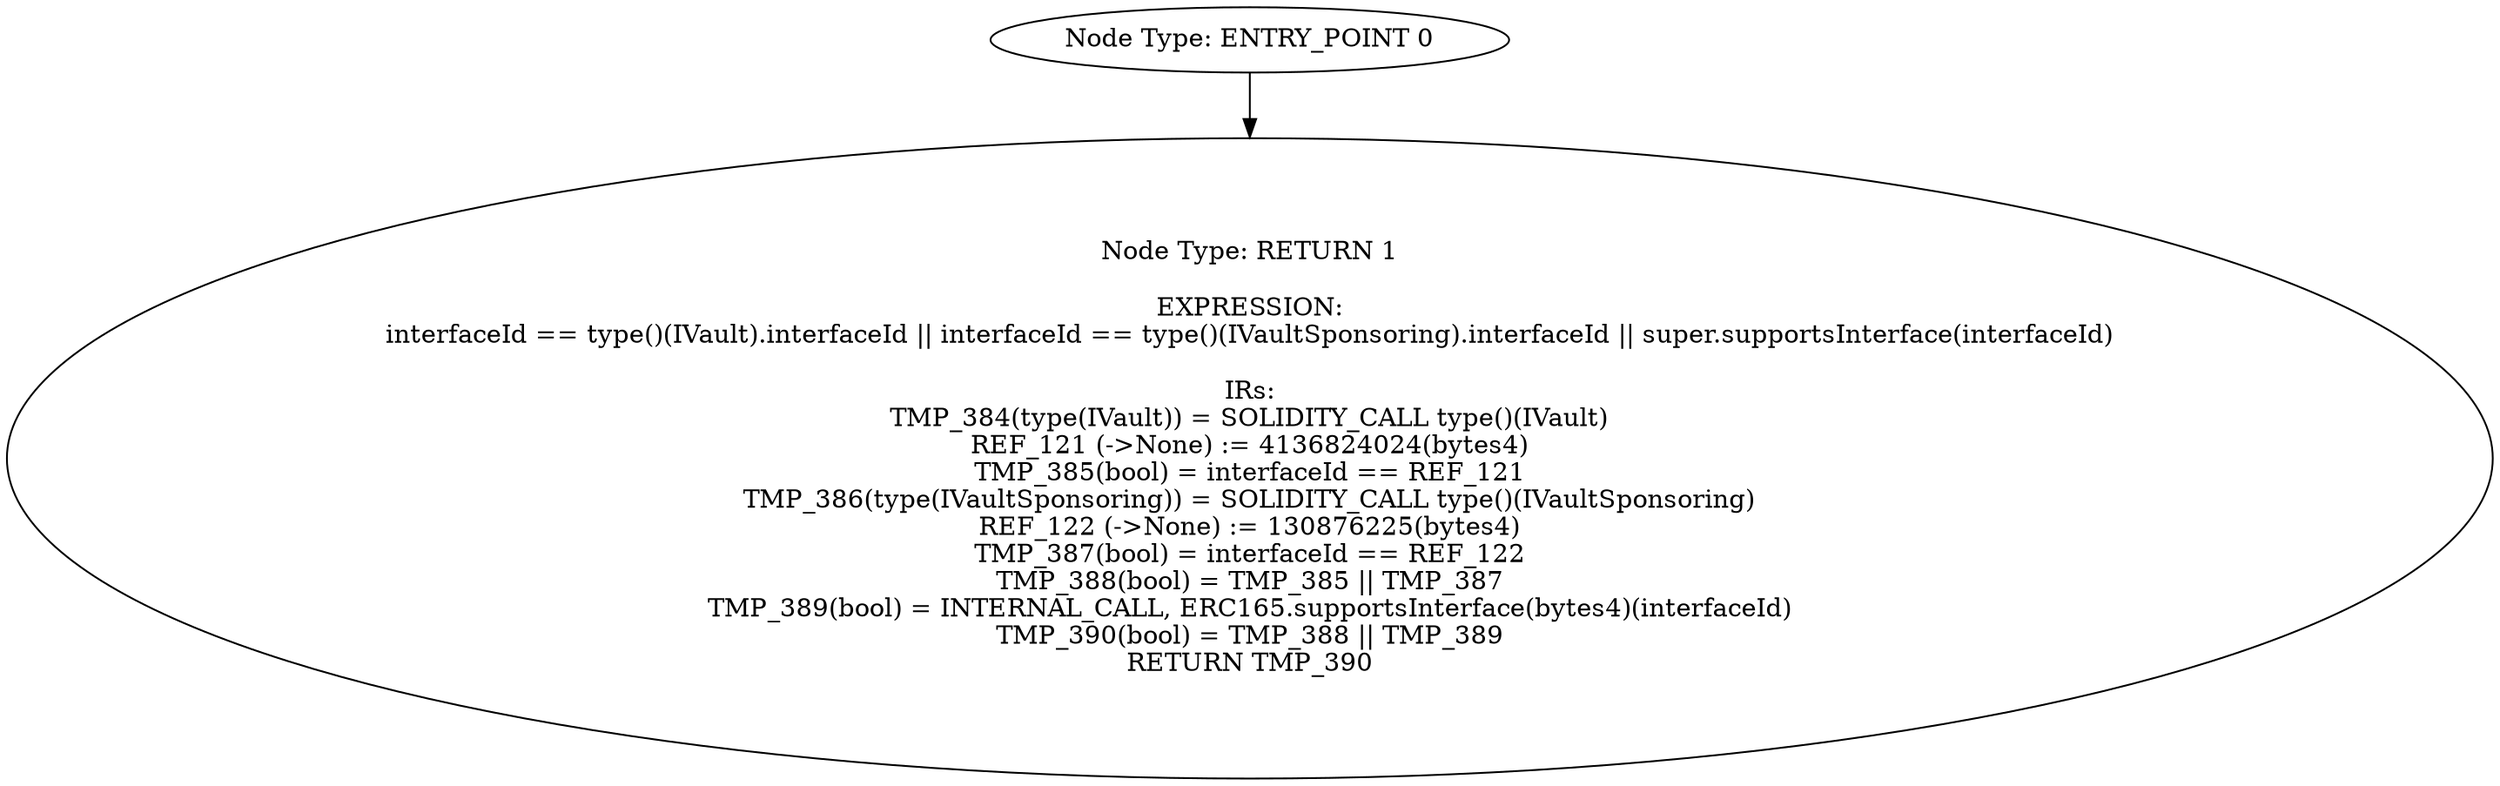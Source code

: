 digraph{
0[label="Node Type: ENTRY_POINT 0
"];
0->1;
1[label="Node Type: RETURN 1

EXPRESSION:
interfaceId == type()(IVault).interfaceId || interfaceId == type()(IVaultSponsoring).interfaceId || super.supportsInterface(interfaceId)

IRs:
TMP_384(type(IVault)) = SOLIDITY_CALL type()(IVault)
REF_121 (->None) := 4136824024(bytes4)
TMP_385(bool) = interfaceId == REF_121
TMP_386(type(IVaultSponsoring)) = SOLIDITY_CALL type()(IVaultSponsoring)
REF_122 (->None) := 130876225(bytes4)
TMP_387(bool) = interfaceId == REF_122
TMP_388(bool) = TMP_385 || TMP_387
TMP_389(bool) = INTERNAL_CALL, ERC165.supportsInterface(bytes4)(interfaceId)
TMP_390(bool) = TMP_388 || TMP_389
RETURN TMP_390"];
}
